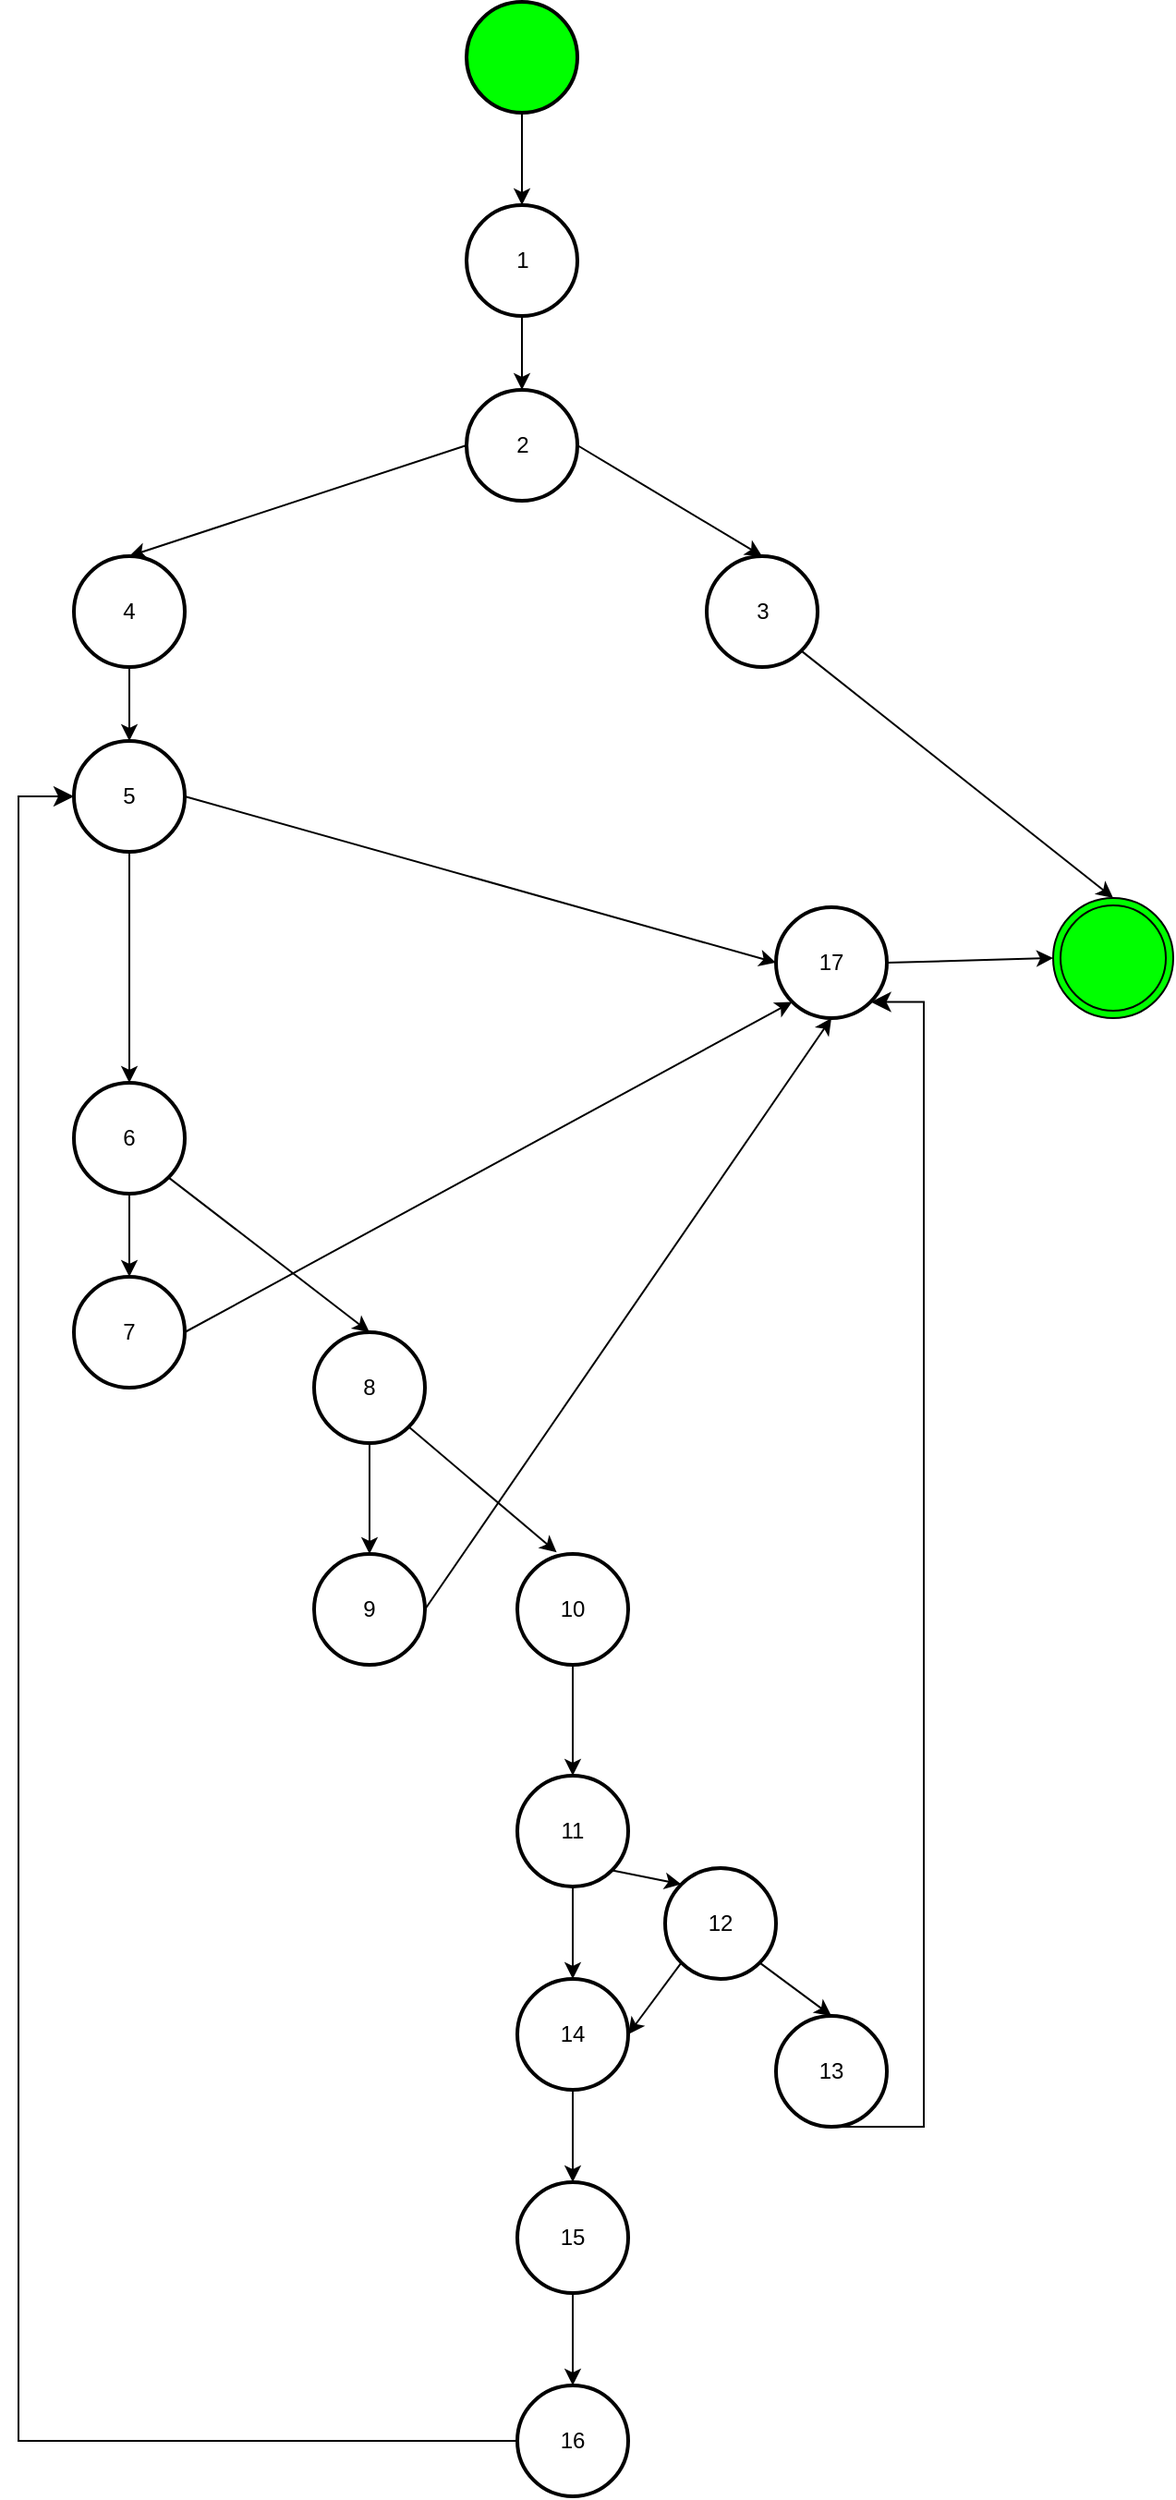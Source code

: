 <mxfile version="22.0.8" type="github">
  <diagram name="Trang-1" id="vscAhK-yvhmBmmOJ-mtz">
    <mxGraphModel dx="1677" dy="2101" grid="1" gridSize="10" guides="1" tooltips="1" connect="1" arrows="1" fold="1" page="1" pageScale="1" pageWidth="827" pageHeight="1169" math="0" shadow="0">
      <root>
        <mxCell id="0" />
        <mxCell id="1" parent="0" />
        <mxCell id="6aQWLDe6To64-YRZOY8d-1" value="1" style="strokeWidth=2;html=1;shape=mxgraph.flowchart.start_2;whiteSpace=wrap;" vertex="1" parent="1">
          <mxGeometry x="542.5" y="80" width="60" height="60" as="geometry" />
        </mxCell>
        <mxCell id="6aQWLDe6To64-YRZOY8d-2" value="2" style="strokeWidth=2;html=1;shape=mxgraph.flowchart.start_2;whiteSpace=wrap;" vertex="1" parent="1">
          <mxGeometry x="542.5" y="180" width="60" height="60" as="geometry" />
        </mxCell>
        <mxCell id="6aQWLDe6To64-YRZOY8d-4" value="" style="endArrow=classic;html=1;rounded=0;exitX=0.5;exitY=1;exitDx=0;exitDy=0;exitPerimeter=0;entryX=0.5;entryY=0;entryDx=0;entryDy=0;entryPerimeter=0;" edge="1" parent="1" source="6aQWLDe6To64-YRZOY8d-1" target="6aQWLDe6To64-YRZOY8d-2">
          <mxGeometry width="50" height="50" relative="1" as="geometry">
            <mxPoint x="330" y="320" as="sourcePoint" />
            <mxPoint x="380" y="270" as="targetPoint" />
          </mxGeometry>
        </mxCell>
        <mxCell id="6aQWLDe6To64-YRZOY8d-5" value="" style="endArrow=classic;html=1;rounded=0;exitX=0;exitY=0.5;exitDx=0;exitDy=0;exitPerimeter=0;entryX=0.5;entryY=0;entryDx=0;entryDy=0;entryPerimeter=0;" edge="1" parent="1" source="6aQWLDe6To64-YRZOY8d-2" target="6aQWLDe6To64-YRZOY8d-11">
          <mxGeometry width="50" height="50" relative="1" as="geometry">
            <mxPoint x="330" y="320" as="sourcePoint" />
            <mxPoint x="290" y="370" as="targetPoint" />
          </mxGeometry>
        </mxCell>
        <mxCell id="6aQWLDe6To64-YRZOY8d-8" value="" style="strokeWidth=2;html=1;shape=mxgraph.flowchart.start_2;whiteSpace=wrap;fillColor=#00FF00;" vertex="1" parent="1">
          <mxGeometry x="542.5" y="-30" width="60" height="60" as="geometry" />
        </mxCell>
        <mxCell id="6aQWLDe6To64-YRZOY8d-9" value="" style="endArrow=classic;html=1;rounded=0;exitX=0.5;exitY=1;exitDx=0;exitDy=0;exitPerimeter=0;entryX=0.5;entryY=0;entryDx=0;entryDy=0;entryPerimeter=0;" edge="1" parent="1" source="6aQWLDe6To64-YRZOY8d-8" target="6aQWLDe6To64-YRZOY8d-1">
          <mxGeometry width="50" height="50" relative="1" as="geometry">
            <mxPoint x="330" y="320" as="sourcePoint" />
            <mxPoint x="380" y="270" as="targetPoint" />
          </mxGeometry>
        </mxCell>
        <mxCell id="6aQWLDe6To64-YRZOY8d-11" value="4" style="strokeWidth=2;html=1;shape=mxgraph.flowchart.start_2;whiteSpace=wrap;" vertex="1" parent="1">
          <mxGeometry x="330" y="270" width="60" height="60" as="geometry" />
        </mxCell>
        <mxCell id="6aQWLDe6To64-YRZOY8d-12" value="5" style="strokeWidth=2;html=1;shape=mxgraph.flowchart.start_2;whiteSpace=wrap;" vertex="1" parent="1">
          <mxGeometry x="330" y="370" width="60" height="60" as="geometry" />
        </mxCell>
        <mxCell id="6aQWLDe6To64-YRZOY8d-13" value="" style="endArrow=classic;html=1;rounded=0;exitX=0.5;exitY=1;exitDx=0;exitDy=0;exitPerimeter=0;entryX=0.5;entryY=0;entryDx=0;entryDy=0;entryPerimeter=0;" edge="1" parent="1" source="6aQWLDe6To64-YRZOY8d-11" target="6aQWLDe6To64-YRZOY8d-12">
          <mxGeometry width="50" height="50" relative="1" as="geometry">
            <mxPoint x="330" y="430" as="sourcePoint" />
            <mxPoint x="380" y="380" as="targetPoint" />
          </mxGeometry>
        </mxCell>
        <mxCell id="6aQWLDe6To64-YRZOY8d-16" value="7" style="strokeWidth=2;html=1;shape=mxgraph.flowchart.start_2;whiteSpace=wrap;" vertex="1" parent="1">
          <mxGeometry x="330" y="660" width="60" height="60" as="geometry" />
        </mxCell>
        <mxCell id="6aQWLDe6To64-YRZOY8d-17" value="" style="endArrow=classic;html=1;rounded=0;exitX=0.5;exitY=1;exitDx=0;exitDy=0;exitPerimeter=0;entryX=0.5;entryY=0;entryDx=0;entryDy=0;entryPerimeter=0;" edge="1" parent="1" source="6aQWLDe6To64-YRZOY8d-21" target="6aQWLDe6To64-YRZOY8d-16">
          <mxGeometry width="50" height="50" relative="1" as="geometry">
            <mxPoint x="190.0" y="709.5" as="sourcePoint" />
            <mxPoint x="360" y="459.5" as="targetPoint" />
          </mxGeometry>
        </mxCell>
        <mxCell id="6aQWLDe6To64-YRZOY8d-19" value="" style="ellipse;shape=doubleEllipse;whiteSpace=wrap;html=1;aspect=fixed;fillColor=#00FF00;" vertex="1" parent="1">
          <mxGeometry x="860" y="455" width="65" height="65" as="geometry" />
        </mxCell>
        <mxCell id="6aQWLDe6To64-YRZOY8d-20" value="" style="endArrow=classic;html=1;rounded=0;exitX=0.5;exitY=1;exitDx=0;exitDy=0;exitPerimeter=0;entryX=0.5;entryY=0;entryDx=0;entryDy=0;entryPerimeter=0;" edge="1" parent="1" source="6aQWLDe6To64-YRZOY8d-12" target="6aQWLDe6To64-YRZOY8d-21">
          <mxGeometry width="50" height="50" relative="1" as="geometry">
            <mxPoint x="269" y="491" as="sourcePoint" />
            <mxPoint x="210" y="570" as="targetPoint" />
          </mxGeometry>
        </mxCell>
        <mxCell id="6aQWLDe6To64-YRZOY8d-21" value="6" style="strokeWidth=2;html=1;shape=mxgraph.flowchart.start_2;whiteSpace=wrap;" vertex="1" parent="1">
          <mxGeometry x="330" y="555" width="60" height="60" as="geometry" />
        </mxCell>
        <mxCell id="6aQWLDe6To64-YRZOY8d-23" value="3" style="strokeWidth=2;html=1;shape=mxgraph.flowchart.start_2;whiteSpace=wrap;" vertex="1" parent="1">
          <mxGeometry x="672.5" y="270" width="60" height="60" as="geometry" />
        </mxCell>
        <mxCell id="6aQWLDe6To64-YRZOY8d-24" value="" style="endArrow=classic;html=1;rounded=0;exitX=1;exitY=0.5;exitDx=0;exitDy=0;exitPerimeter=0;entryX=0.5;entryY=0;entryDx=0;entryDy=0;entryPerimeter=0;" edge="1" parent="1" source="6aQWLDe6To64-YRZOY8d-2" target="6aQWLDe6To64-YRZOY8d-23">
          <mxGeometry width="50" height="50" relative="1" as="geometry">
            <mxPoint x="370" y="530" as="sourcePoint" />
            <mxPoint x="470" y="320" as="targetPoint" />
          </mxGeometry>
        </mxCell>
        <mxCell id="6aQWLDe6To64-YRZOY8d-26" value="" style="endArrow=classic;html=1;rounded=0;entryX=0.5;entryY=0;entryDx=0;entryDy=0;exitX=0.855;exitY=0.855;exitDx=0;exitDy=0;exitPerimeter=0;" edge="1" parent="1" source="6aQWLDe6To64-YRZOY8d-23" target="6aQWLDe6To64-YRZOY8d-19">
          <mxGeometry width="50" height="50" relative="1" as="geometry">
            <mxPoint x="570" y="330" as="sourcePoint" />
            <mxPoint x="420" y="480" as="targetPoint" />
          </mxGeometry>
        </mxCell>
        <mxCell id="6aQWLDe6To64-YRZOY8d-30" value="8" style="strokeWidth=2;html=1;shape=mxgraph.flowchart.start_2;whiteSpace=wrap;" vertex="1" parent="1">
          <mxGeometry x="460" y="690" width="60" height="60" as="geometry" />
        </mxCell>
        <mxCell id="6aQWLDe6To64-YRZOY8d-31" value="" style="endArrow=classic;html=1;rounded=0;entryX=0.5;entryY=0;entryDx=0;entryDy=0;entryPerimeter=0;exitX=0.855;exitY=0.855;exitDx=0;exitDy=0;exitPerimeter=0;" edge="1" parent="1" source="6aQWLDe6To64-YRZOY8d-21" target="6aQWLDe6To64-YRZOY8d-30">
          <mxGeometry width="50" height="50" relative="1" as="geometry">
            <mxPoint x="440" y="650" as="sourcePoint" />
            <mxPoint x="420" y="760" as="targetPoint" />
          </mxGeometry>
        </mxCell>
        <mxCell id="6aQWLDe6To64-YRZOY8d-40" value="" style="endArrow=classic;html=1;rounded=0;exitX=1;exitY=0.5;exitDx=0;exitDy=0;exitPerimeter=0;entryX=0;entryY=0.5;entryDx=0;entryDy=0;entryPerimeter=0;" edge="1" parent="1" source="6aQWLDe6To64-YRZOY8d-12" target="6aQWLDe6To64-YRZOY8d-65">
          <mxGeometry width="50" height="50" relative="1" as="geometry">
            <mxPoint x="370" y="530" as="sourcePoint" />
            <mxPoint x="520" y="490" as="targetPoint" />
          </mxGeometry>
        </mxCell>
        <mxCell id="6aQWLDe6To64-YRZOY8d-42" value="9" style="strokeWidth=2;html=1;shape=mxgraph.flowchart.start_2;whiteSpace=wrap;" vertex="1" parent="1">
          <mxGeometry x="460" y="810" width="60" height="60" as="geometry" />
        </mxCell>
        <mxCell id="6aQWLDe6To64-YRZOY8d-43" value="" style="endArrow=classic;html=1;rounded=0;exitX=0.5;exitY=1;exitDx=0;exitDy=0;exitPerimeter=0;entryX=0.5;entryY=0;entryDx=0;entryDy=0;entryPerimeter=0;" edge="1" parent="1" source="6aQWLDe6To64-YRZOY8d-30" target="6aQWLDe6To64-YRZOY8d-42">
          <mxGeometry width="50" height="50" relative="1" as="geometry">
            <mxPoint x="370" y="670" as="sourcePoint" />
            <mxPoint x="420" y="620" as="targetPoint" />
          </mxGeometry>
        </mxCell>
        <mxCell id="6aQWLDe6To64-YRZOY8d-46" value="" style="endArrow=classic;html=1;rounded=0;exitX=0.855;exitY=0.855;exitDx=0;exitDy=0;exitPerimeter=0;entryX=0.355;entryY=-0.014;entryDx=0;entryDy=0;entryPerimeter=0;" edge="1" parent="1" source="6aQWLDe6To64-YRZOY8d-30" target="6aQWLDe6To64-YRZOY8d-47">
          <mxGeometry width="50" height="50" relative="1" as="geometry">
            <mxPoint x="370" y="810" as="sourcePoint" />
            <mxPoint x="610" y="750" as="targetPoint" />
          </mxGeometry>
        </mxCell>
        <mxCell id="6aQWLDe6To64-YRZOY8d-47" value="10" style="strokeWidth=2;html=1;shape=mxgraph.flowchart.start_2;whiteSpace=wrap;" vertex="1" parent="1">
          <mxGeometry x="570" y="810" width="60" height="60" as="geometry" />
        </mxCell>
        <mxCell id="6aQWLDe6To64-YRZOY8d-48" value="" style="endArrow=classic;html=1;rounded=0;exitX=0.5;exitY=1;exitDx=0;exitDy=0;exitPerimeter=0;entryX=0.5;entryY=0;entryDx=0;entryDy=0;entryPerimeter=0;" edge="1" parent="1" source="6aQWLDe6To64-YRZOY8d-47" target="6aQWLDe6To64-YRZOY8d-49">
          <mxGeometry width="50" height="50" relative="1" as="geometry">
            <mxPoint x="370" y="670" as="sourcePoint" />
            <mxPoint x="635" y="850" as="targetPoint" />
          </mxGeometry>
        </mxCell>
        <mxCell id="6aQWLDe6To64-YRZOY8d-49" value="11" style="strokeWidth=2;html=1;shape=mxgraph.flowchart.start_2;whiteSpace=wrap;" vertex="1" parent="1">
          <mxGeometry x="570" y="930" width="60" height="60" as="geometry" />
        </mxCell>
        <mxCell id="6aQWLDe6To64-YRZOY8d-50" value="13" style="strokeWidth=2;html=1;shape=mxgraph.flowchart.start_2;whiteSpace=wrap;" vertex="1" parent="1">
          <mxGeometry x="710" y="1060" width="60" height="60" as="geometry" />
        </mxCell>
        <mxCell id="6aQWLDe6To64-YRZOY8d-51" value="12" style="strokeWidth=2;html=1;shape=mxgraph.flowchart.start_2;whiteSpace=wrap;" vertex="1" parent="1">
          <mxGeometry x="650" y="980" width="60" height="60" as="geometry" />
        </mxCell>
        <mxCell id="6aQWLDe6To64-YRZOY8d-52" value="15" style="strokeWidth=2;html=1;shape=mxgraph.flowchart.start_2;whiteSpace=wrap;" vertex="1" parent="1">
          <mxGeometry x="570" y="1150" width="60" height="60" as="geometry" />
        </mxCell>
        <mxCell id="6aQWLDe6To64-YRZOY8d-53" value="14" style="strokeWidth=2;html=1;shape=mxgraph.flowchart.start_2;whiteSpace=wrap;" vertex="1" parent="1">
          <mxGeometry x="570" y="1040" width="60" height="60" as="geometry" />
        </mxCell>
        <mxCell id="6aQWLDe6To64-YRZOY8d-54" value="16" style="strokeWidth=2;html=1;shape=mxgraph.flowchart.start_2;whiteSpace=wrap;" vertex="1" parent="1">
          <mxGeometry x="570" y="1260" width="60" height="60" as="geometry" />
        </mxCell>
        <mxCell id="6aQWLDe6To64-YRZOY8d-56" value="" style="endArrow=classic;html=1;rounded=0;exitX=0.5;exitY=1;exitDx=0;exitDy=0;exitPerimeter=0;entryX=0.5;entryY=0;entryDx=0;entryDy=0;entryPerimeter=0;" edge="1" parent="1" source="6aQWLDe6To64-YRZOY8d-49" target="6aQWLDe6To64-YRZOY8d-53">
          <mxGeometry width="50" height="50" relative="1" as="geometry">
            <mxPoint x="685" y="890" as="sourcePoint" />
            <mxPoint x="440" y="670" as="targetPoint" />
          </mxGeometry>
        </mxCell>
        <mxCell id="6aQWLDe6To64-YRZOY8d-58" value="" style="endArrow=classic;html=1;rounded=0;exitX=0.855;exitY=0.855;exitDx=0;exitDy=0;exitPerimeter=0;entryX=0.145;entryY=0.145;entryDx=0;entryDy=0;entryPerimeter=0;" edge="1" parent="1" source="6aQWLDe6To64-YRZOY8d-49" target="6aQWLDe6To64-YRZOY8d-51">
          <mxGeometry width="50" height="50" relative="1" as="geometry">
            <mxPoint x="370" y="1020" as="sourcePoint" />
            <mxPoint x="710" y="900" as="targetPoint" />
          </mxGeometry>
        </mxCell>
        <mxCell id="6aQWLDe6To64-YRZOY8d-60" value="" style="endArrow=classic;html=1;rounded=0;exitX=0.145;exitY=0.855;exitDx=0;exitDy=0;exitPerimeter=0;entryX=1;entryY=0.5;entryDx=0;entryDy=0;entryPerimeter=0;" edge="1" parent="1" source="6aQWLDe6To64-YRZOY8d-51" target="6aQWLDe6To64-YRZOY8d-53">
          <mxGeometry width="50" height="50" relative="1" as="geometry">
            <mxPoint x="530" y="1020" as="sourcePoint" />
            <mxPoint x="580" y="970" as="targetPoint" />
          </mxGeometry>
        </mxCell>
        <mxCell id="6aQWLDe6To64-YRZOY8d-61" value="" style="endArrow=classic;html=1;rounded=0;exitX=0.855;exitY=0.855;exitDx=0;exitDy=0;exitPerimeter=0;entryX=0.5;entryY=0;entryDx=0;entryDy=0;entryPerimeter=0;" edge="1" parent="1" source="6aQWLDe6To64-YRZOY8d-51" target="6aQWLDe6To64-YRZOY8d-50">
          <mxGeometry width="50" height="50" relative="1" as="geometry">
            <mxPoint x="530" y="1020" as="sourcePoint" />
            <mxPoint x="770" y="1010" as="targetPoint" />
          </mxGeometry>
        </mxCell>
        <mxCell id="6aQWLDe6To64-YRZOY8d-64" value="" style="edgeStyle=segmentEdgeStyle;endArrow=classic;html=1;curved=0;rounded=0;endSize=8;startSize=8;exitX=0;exitY=0.5;exitDx=0;exitDy=0;exitPerimeter=0;entryX=0;entryY=0.5;entryDx=0;entryDy=0;entryPerimeter=0;" edge="1" parent="1" source="6aQWLDe6To64-YRZOY8d-54" target="6aQWLDe6To64-YRZOY8d-12">
          <mxGeometry width="50" height="50" relative="1" as="geometry">
            <mxPoint x="470" y="699" as="sourcePoint" />
            <mxPoint x="315" y="390" as="targetPoint" />
            <Array as="points">
              <mxPoint x="300" y="1290" />
              <mxPoint x="300" y="400" />
            </Array>
          </mxGeometry>
        </mxCell>
        <mxCell id="6aQWLDe6To64-YRZOY8d-65" value="17" style="strokeWidth=2;html=1;shape=mxgraph.flowchart.start_2;whiteSpace=wrap;" vertex="1" parent="1">
          <mxGeometry x="710" y="460" width="60" height="60" as="geometry" />
        </mxCell>
        <mxCell id="6aQWLDe6To64-YRZOY8d-66" value="" style="endArrow=classic;html=1;rounded=0;exitX=1;exitY=0.5;exitDx=0;exitDy=0;exitPerimeter=0;entryX=0;entryY=0.5;entryDx=0;entryDy=0;" edge="1" parent="1" source="6aQWLDe6To64-YRZOY8d-65" target="6aQWLDe6To64-YRZOY8d-19">
          <mxGeometry width="50" height="50" relative="1" as="geometry">
            <mxPoint x="670" y="820" as="sourcePoint" />
            <mxPoint x="720" y="770" as="targetPoint" />
          </mxGeometry>
        </mxCell>
        <mxCell id="6aQWLDe6To64-YRZOY8d-69" value="" style="endArrow=classic;html=1;rounded=0;exitX=0.5;exitY=1;exitDx=0;exitDy=0;exitPerimeter=0;entryX=0.5;entryY=0;entryDx=0;entryDy=0;entryPerimeter=0;" edge="1" parent="1" source="6aQWLDe6To64-YRZOY8d-53" target="6aQWLDe6To64-YRZOY8d-52">
          <mxGeometry width="50" height="50" relative="1" as="geometry">
            <mxPoint x="670" y="1160" as="sourcePoint" />
            <mxPoint x="720" y="1110" as="targetPoint" />
          </mxGeometry>
        </mxCell>
        <mxCell id="6aQWLDe6To64-YRZOY8d-70" value="" style="endArrow=classic;html=1;rounded=0;exitX=0.5;exitY=1;exitDx=0;exitDy=0;exitPerimeter=0;entryX=0.5;entryY=0;entryDx=0;entryDy=0;entryPerimeter=0;" edge="1" parent="1" source="6aQWLDe6To64-YRZOY8d-52" target="6aQWLDe6To64-YRZOY8d-54">
          <mxGeometry width="50" height="50" relative="1" as="geometry">
            <mxPoint x="670" y="1160" as="sourcePoint" />
            <mxPoint x="720" y="1110" as="targetPoint" />
          </mxGeometry>
        </mxCell>
        <mxCell id="6aQWLDe6To64-YRZOY8d-71" value="" style="endArrow=classic;html=1;rounded=0;exitX=1;exitY=0.5;exitDx=0;exitDy=0;exitPerimeter=0;entryX=0.145;entryY=0.855;entryDx=0;entryDy=0;entryPerimeter=0;" edge="1" parent="1" source="6aQWLDe6To64-YRZOY8d-16" target="6aQWLDe6To64-YRZOY8d-65">
          <mxGeometry width="50" height="50" relative="1" as="geometry">
            <mxPoint x="670" y="820" as="sourcePoint" />
            <mxPoint x="650" y="580" as="targetPoint" />
          </mxGeometry>
        </mxCell>
        <mxCell id="6aQWLDe6To64-YRZOY8d-72" value="" style="endArrow=classic;html=1;rounded=0;exitX=1;exitY=0.5;exitDx=0;exitDy=0;exitPerimeter=0;entryX=0.5;entryY=1;entryDx=0;entryDy=0;entryPerimeter=0;" edge="1" parent="1" source="6aQWLDe6To64-YRZOY8d-42" target="6aQWLDe6To64-YRZOY8d-65">
          <mxGeometry width="50" height="50" relative="1" as="geometry">
            <mxPoint x="670" y="820" as="sourcePoint" />
            <mxPoint x="720" y="770" as="targetPoint" />
          </mxGeometry>
        </mxCell>
        <mxCell id="6aQWLDe6To64-YRZOY8d-75" value="" style="edgeStyle=elbowEdgeStyle;elbow=vertical;endArrow=classic;html=1;curved=0;rounded=0;endSize=8;startSize=8;exitX=0.5;exitY=1;exitDx=0;exitDy=0;exitPerimeter=0;entryX=0.855;entryY=0.855;entryDx=0;entryDy=0;entryPerimeter=0;" edge="1" parent="1" source="6aQWLDe6To64-YRZOY8d-50" target="6aQWLDe6To64-YRZOY8d-65">
          <mxGeometry width="50" height="50" relative="1" as="geometry">
            <mxPoint x="760" y="1119" as="sourcePoint" />
            <mxPoint x="810" y="460" as="targetPoint" />
            <Array as="points">
              <mxPoint x="790" y="1150" />
            </Array>
          </mxGeometry>
        </mxCell>
      </root>
    </mxGraphModel>
  </diagram>
</mxfile>
